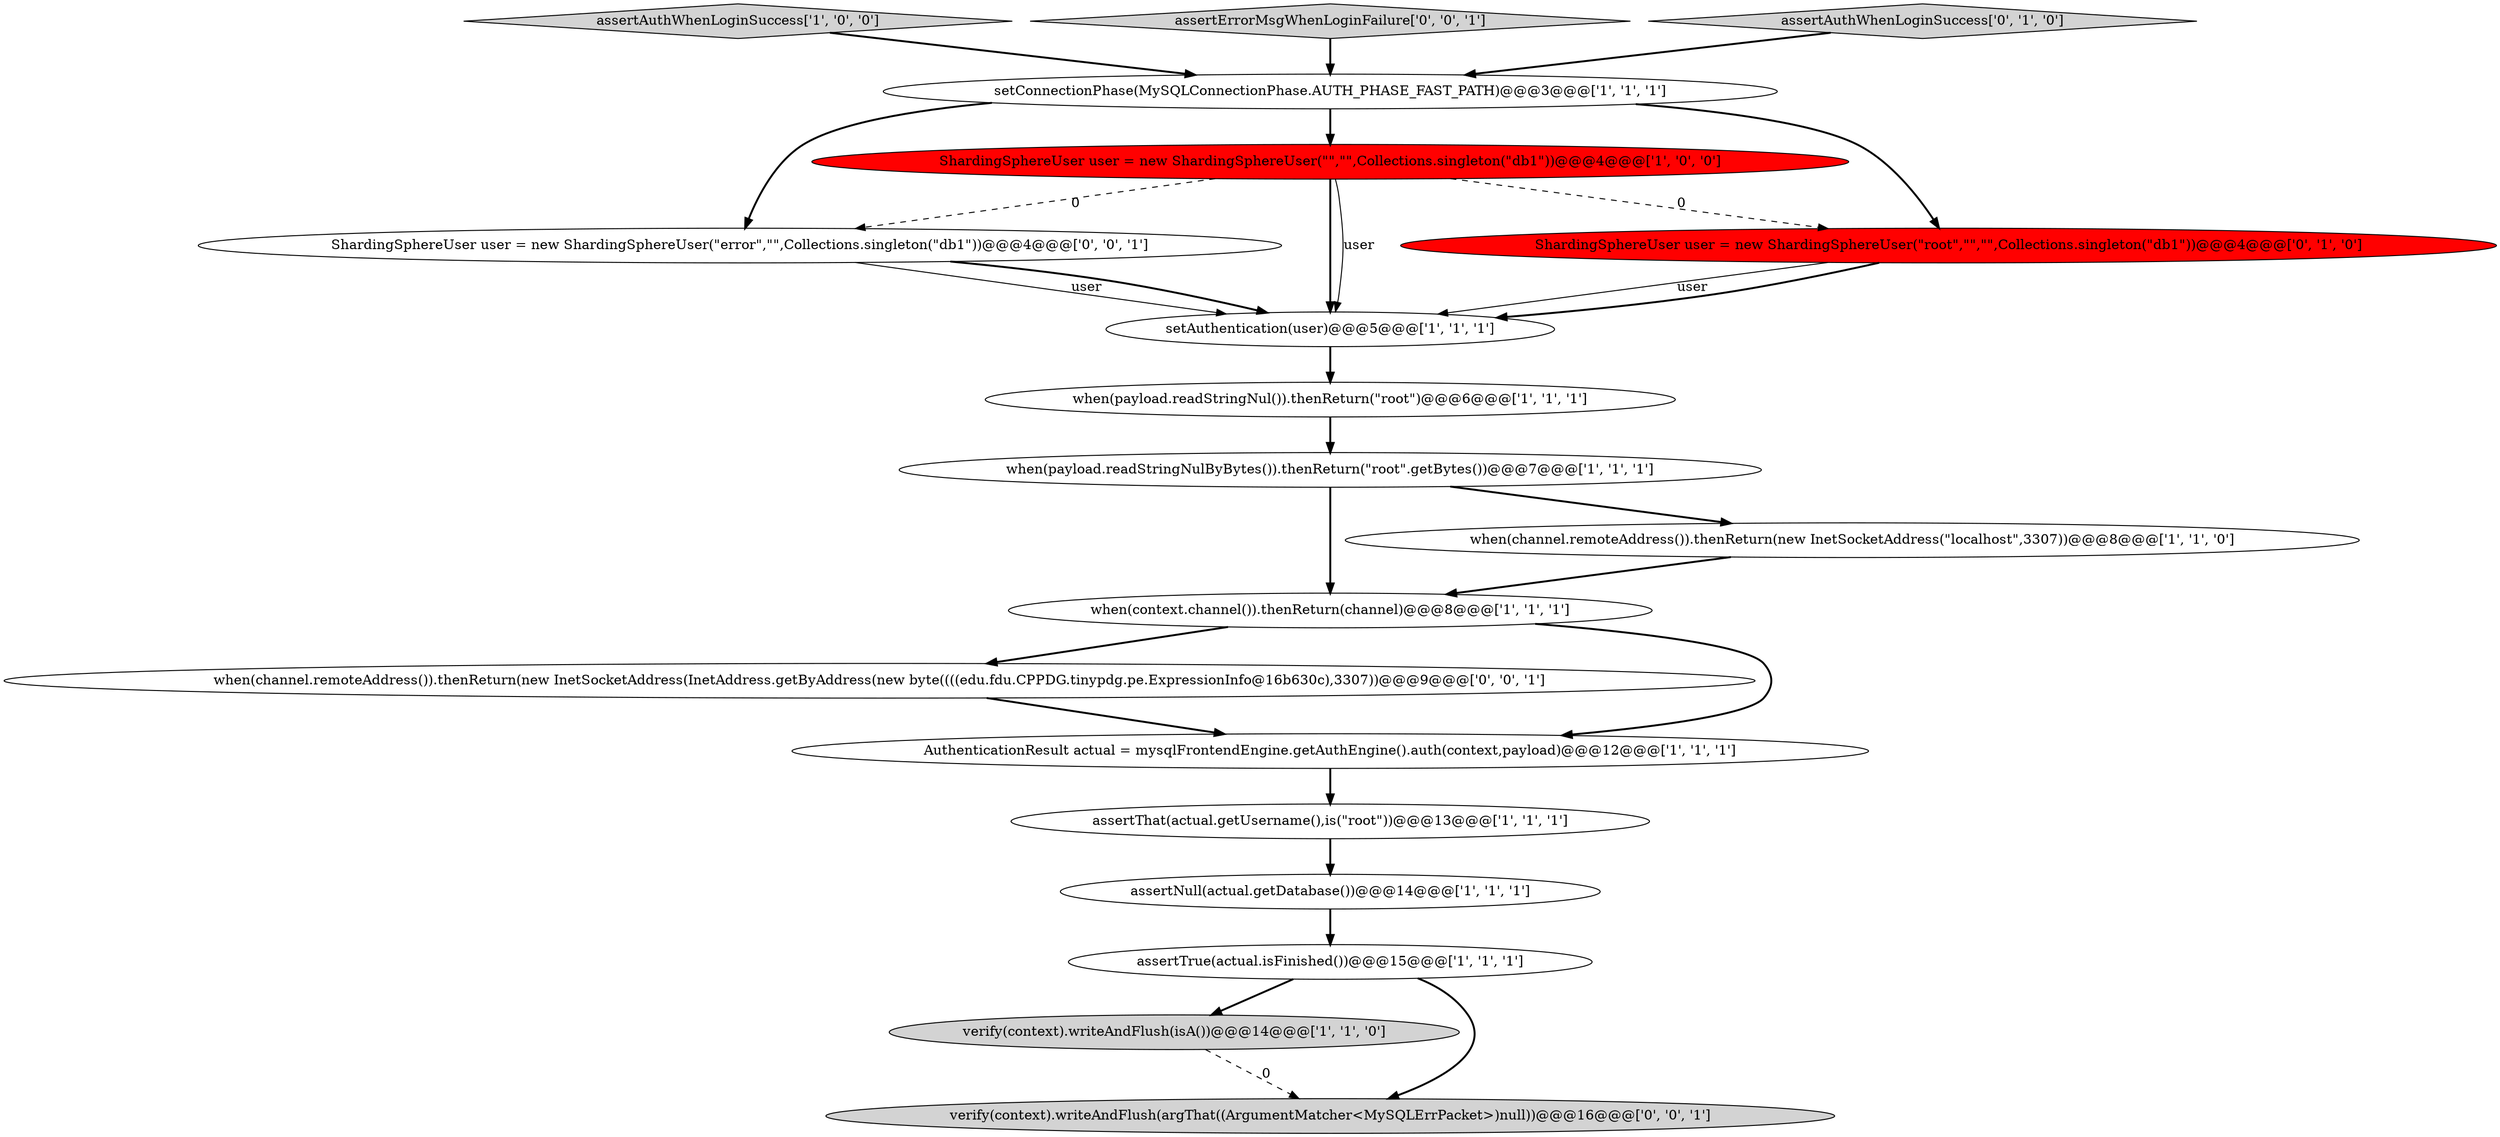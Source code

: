 digraph {
15 [style = filled, label = "ShardingSphereUser user = new ShardingSphereUser(\"error\",\"\",Collections.singleton(\"db1\"))@@@4@@@['0', '0', '1']", fillcolor = white, shape = ellipse image = "AAA0AAABBB3BBB"];
13 [style = filled, label = "ShardingSphereUser user = new ShardingSphereUser(\"root\",\"\",\"\",Collections.singleton(\"db1\"))@@@4@@@['0', '1', '0']", fillcolor = red, shape = ellipse image = "AAA1AAABBB2BBB"];
9 [style = filled, label = "assertNull(actual.getDatabase())@@@14@@@['1', '1', '1']", fillcolor = white, shape = ellipse image = "AAA0AAABBB1BBB"];
17 [style = filled, label = "when(channel.remoteAddress()).thenReturn(new InetSocketAddress(InetAddress.getByAddress(new byte((((edu.fdu.CPPDG.tinypdg.pe.ExpressionInfo@16b630c),3307))@@@9@@@['0', '0', '1']", fillcolor = white, shape = ellipse image = "AAA0AAABBB3BBB"];
3 [style = filled, label = "verify(context).writeAndFlush(isA())@@@14@@@['1', '1', '0']", fillcolor = lightgray, shape = ellipse image = "AAA0AAABBB1BBB"];
11 [style = filled, label = "assertAuthWhenLoginSuccess['1', '0', '0']", fillcolor = lightgray, shape = diamond image = "AAA0AAABBB1BBB"];
1 [style = filled, label = "ShardingSphereUser user = new ShardingSphereUser(\"\",\"\",Collections.singleton(\"db1\"))@@@4@@@['1', '0', '0']", fillcolor = red, shape = ellipse image = "AAA1AAABBB1BBB"];
16 [style = filled, label = "assertErrorMsgWhenLoginFailure['0', '0', '1']", fillcolor = lightgray, shape = diamond image = "AAA0AAABBB3BBB"];
5 [style = filled, label = "setConnectionPhase(MySQLConnectionPhase.AUTH_PHASE_FAST_PATH)@@@3@@@['1', '1', '1']", fillcolor = white, shape = ellipse image = "AAA0AAABBB1BBB"];
14 [style = filled, label = "assertAuthWhenLoginSuccess['0', '1', '0']", fillcolor = lightgray, shape = diamond image = "AAA0AAABBB2BBB"];
0 [style = filled, label = "when(context.channel()).thenReturn(channel)@@@8@@@['1', '1', '1']", fillcolor = white, shape = ellipse image = "AAA0AAABBB1BBB"];
8 [style = filled, label = "setAuthentication(user)@@@5@@@['1', '1', '1']", fillcolor = white, shape = ellipse image = "AAA0AAABBB1BBB"];
12 [style = filled, label = "assertThat(actual.getUsername(),is(\"root\"))@@@13@@@['1', '1', '1']", fillcolor = white, shape = ellipse image = "AAA0AAABBB1BBB"];
18 [style = filled, label = "verify(context).writeAndFlush(argThat((ArgumentMatcher<MySQLErrPacket>)null))@@@16@@@['0', '0', '1']", fillcolor = lightgray, shape = ellipse image = "AAA0AAABBB3BBB"];
4 [style = filled, label = "AuthenticationResult actual = mysqlFrontendEngine.getAuthEngine().auth(context,payload)@@@12@@@['1', '1', '1']", fillcolor = white, shape = ellipse image = "AAA0AAABBB1BBB"];
7 [style = filled, label = "when(payload.readStringNul()).thenReturn(\"root\")@@@6@@@['1', '1', '1']", fillcolor = white, shape = ellipse image = "AAA0AAABBB1BBB"];
10 [style = filled, label = "assertTrue(actual.isFinished())@@@15@@@['1', '1', '1']", fillcolor = white, shape = ellipse image = "AAA0AAABBB1BBB"];
2 [style = filled, label = "when(payload.readStringNulByBytes()).thenReturn(\"root\".getBytes())@@@7@@@['1', '1', '1']", fillcolor = white, shape = ellipse image = "AAA0AAABBB1BBB"];
6 [style = filled, label = "when(channel.remoteAddress()).thenReturn(new InetSocketAddress(\"localhost\",3307))@@@8@@@['1', '1', '0']", fillcolor = white, shape = ellipse image = "AAA0AAABBB1BBB"];
10->18 [style = bold, label=""];
1->8 [style = bold, label=""];
2->6 [style = bold, label=""];
0->17 [style = bold, label=""];
1->15 [style = dashed, label="0"];
3->18 [style = dashed, label="0"];
5->15 [style = bold, label=""];
10->3 [style = bold, label=""];
6->0 [style = bold, label=""];
9->10 [style = bold, label=""];
12->9 [style = bold, label=""];
8->7 [style = bold, label=""];
13->8 [style = solid, label="user"];
1->13 [style = dashed, label="0"];
5->1 [style = bold, label=""];
11->5 [style = bold, label=""];
2->0 [style = bold, label=""];
0->4 [style = bold, label=""];
7->2 [style = bold, label=""];
1->8 [style = solid, label="user"];
5->13 [style = bold, label=""];
15->8 [style = solid, label="user"];
16->5 [style = bold, label=""];
4->12 [style = bold, label=""];
13->8 [style = bold, label=""];
15->8 [style = bold, label=""];
17->4 [style = bold, label=""];
14->5 [style = bold, label=""];
}
